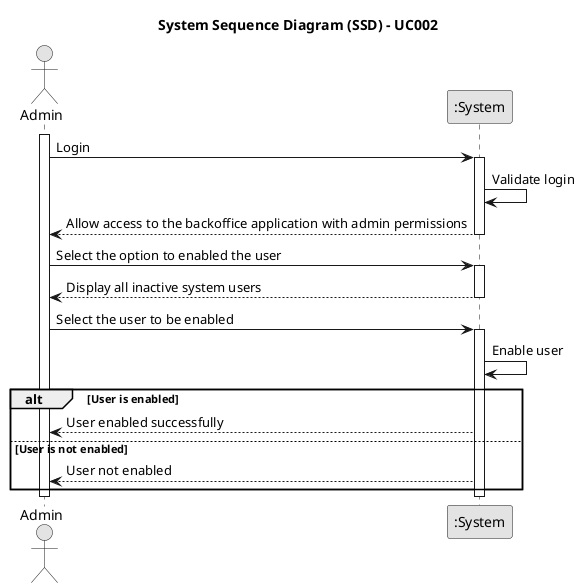 @startuml
skinparam monochrome true
skinparam packageStyle rectangle
skinparam shadowing false

title System Sequence Diagram (SSD) - UC002
actor Admin as Admin
participant ":System" as System

activate Admin
    Admin -> System: Login
    activate System

        System -> System: Validate login

        System --> Admin: Allow access to the backoffice application with admin permissions
    deactivate System

    Admin -> System: Select the option to enabled the user
    activate System

        System --> Admin: Display all inactive system users
    deactivate System

    Admin -> System: Select the user to be enabled
    activate System

        System -> System: Enable user
        alt User is enabled
            System --> Admin: User enabled successfully
        else User is not enabled
            System --> Admin: User not enabled
        end
    deactivate System
deactivate Admin

@enduml